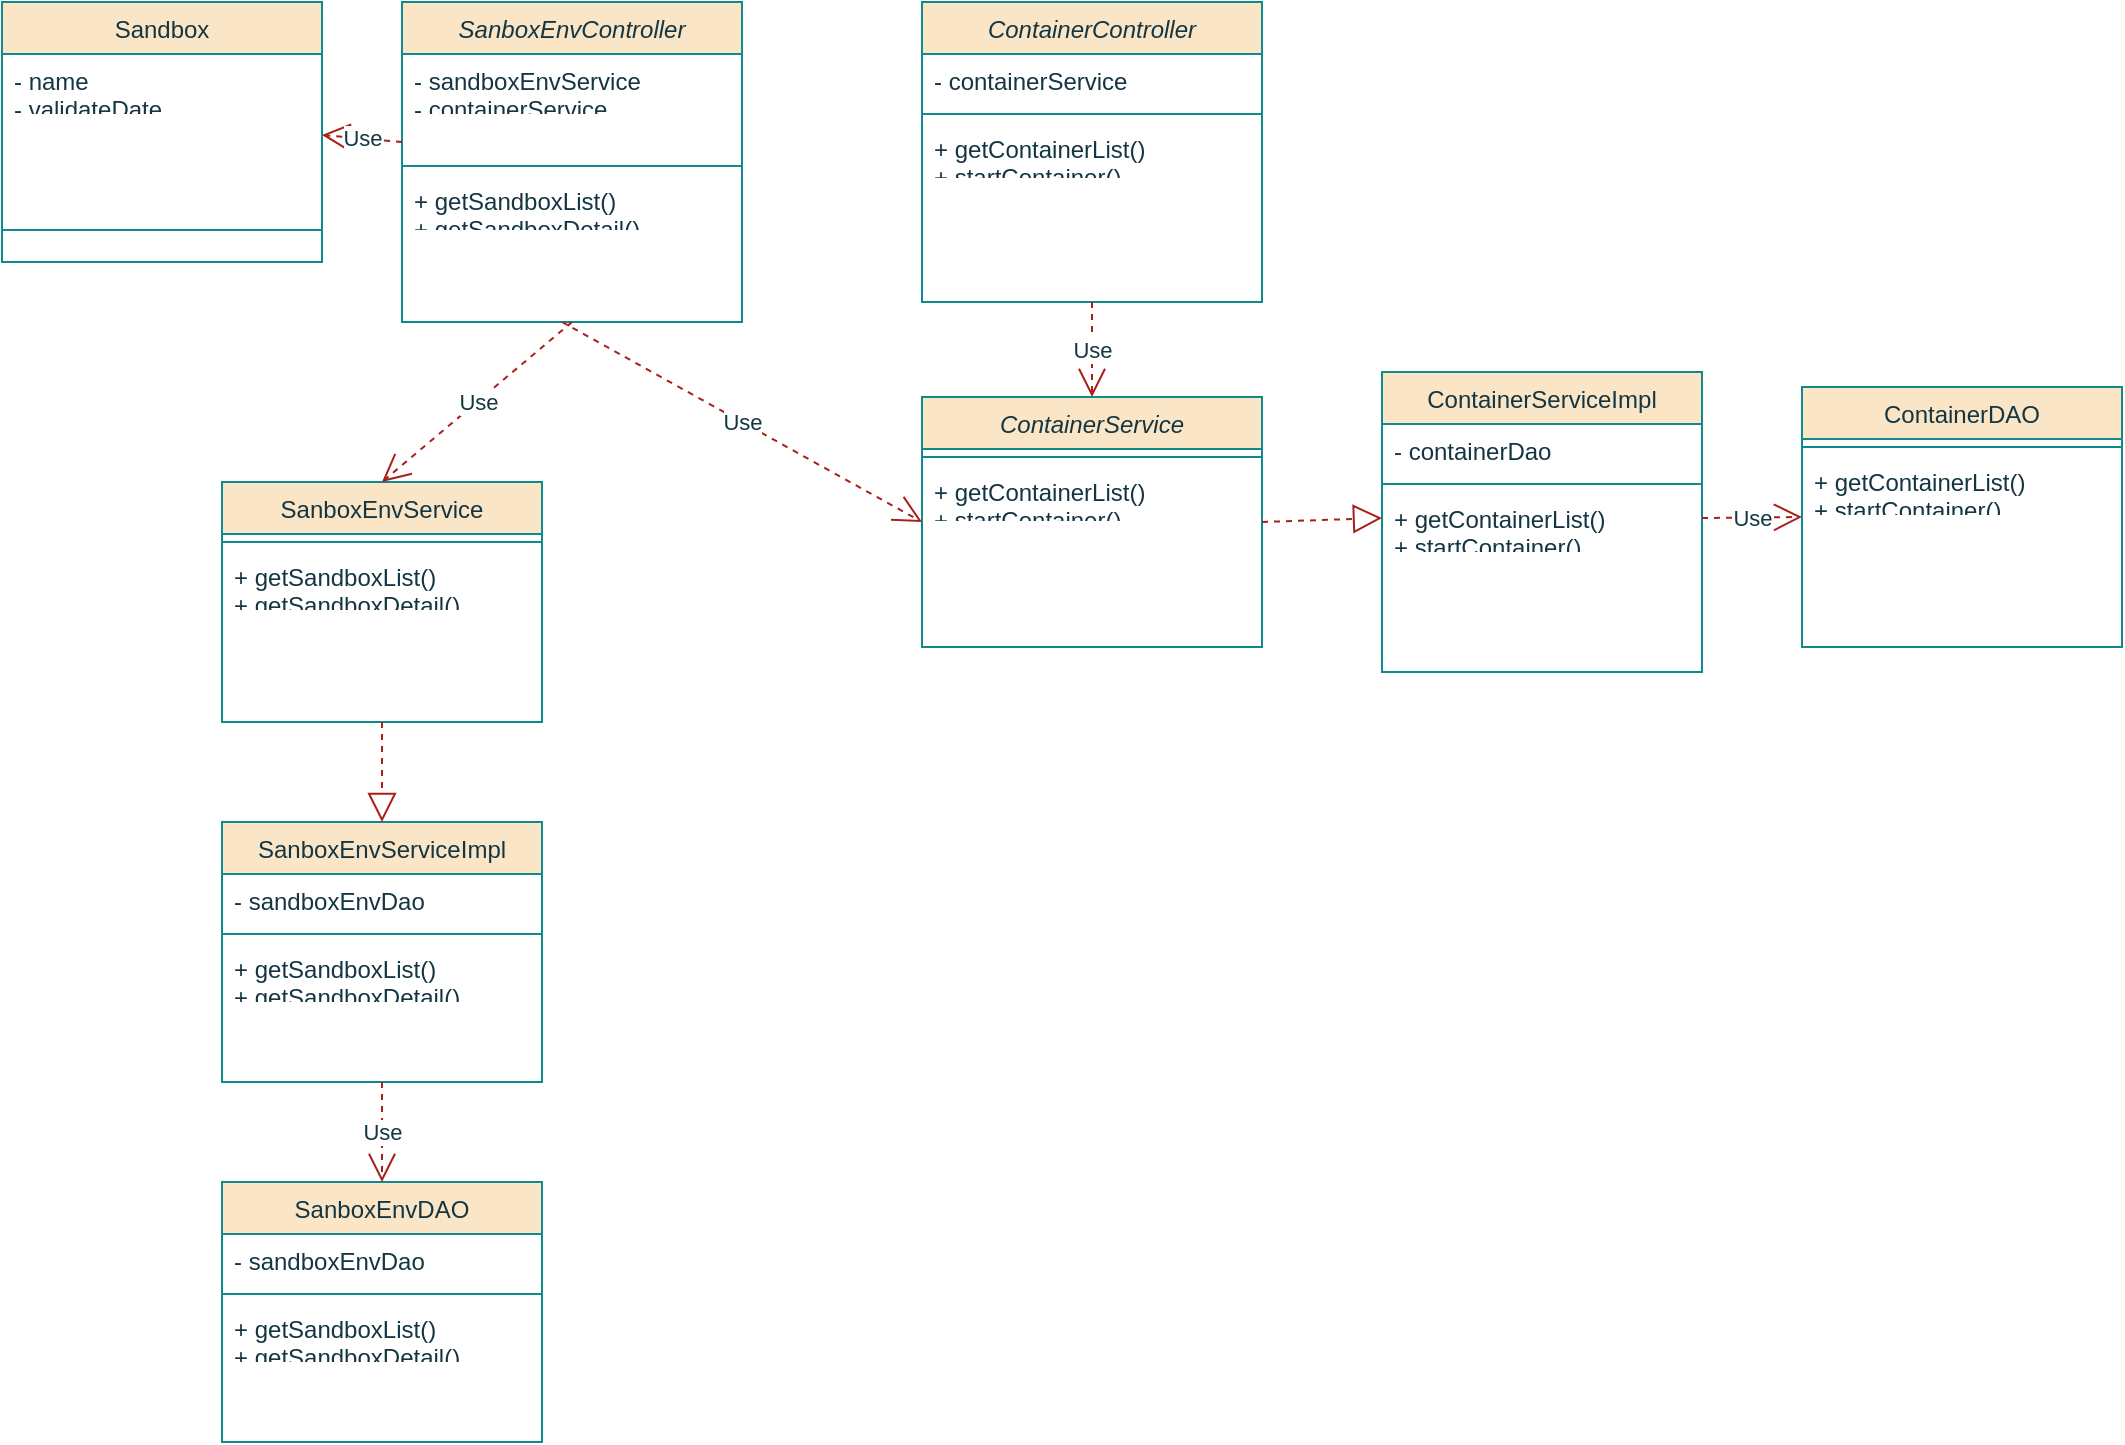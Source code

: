 <mxfile version="23.1.4" type="github">
  <diagram id="C5RBs43oDa-KdzZeNtuy" name="Page-1">
    <mxGraphModel dx="1050" dy="653" grid="1" gridSize="10" guides="1" tooltips="1" connect="1" arrows="1" fold="1" page="1" pageScale="1" pageWidth="827" pageHeight="1169" math="0" shadow="0">
      <root>
        <mxCell id="WIyWlLk6GJQsqaUBKTNV-0" />
        <mxCell id="WIyWlLk6GJQsqaUBKTNV-1" parent="WIyWlLk6GJQsqaUBKTNV-0" />
        <mxCell id="zkfFHV4jXpPFQw0GAbJ--0" value="SanboxEnvController" style="swimlane;fontStyle=2;align=center;verticalAlign=top;childLayout=stackLayout;horizontal=1;startSize=26;horizontalStack=0;resizeParent=1;resizeLast=0;collapsible=1;marginBottom=0;rounded=0;shadow=0;strokeWidth=1;labelBackgroundColor=none;fillColor=#FAE5C7;strokeColor=#0F8B8D;fontColor=#143642;" parent="WIyWlLk6GJQsqaUBKTNV-1" vertex="1">
          <mxGeometry x="210" y="130" width="170" height="160" as="geometry">
            <mxRectangle x="220" y="120" width="160" height="26" as="alternateBounds" />
          </mxGeometry>
        </mxCell>
        <mxCell id="zkfFHV4jXpPFQw0GAbJ--1" value="- sandboxEnvService&#xa;- containerService&#xa;- serverService&#xa;" style="text;align=left;verticalAlign=top;spacingLeft=4;spacingRight=4;overflow=hidden;rotatable=0;points=[[0,0.5],[1,0.5]];portConstraint=eastwest;labelBackgroundColor=none;fontColor=#143642;" parent="zkfFHV4jXpPFQw0GAbJ--0" vertex="1">
          <mxGeometry y="26" width="170" height="26" as="geometry" />
        </mxCell>
        <mxCell id="3oAb_G2qyhy7AiMUi2Dx-17" value="&#xa;&#xa;" style="text;align=left;verticalAlign=top;spacingLeft=4;spacingRight=4;overflow=hidden;rotatable=0;points=[[0,0.5],[1,0.5]];portConstraint=eastwest;labelBackgroundColor=none;fontColor=#143642;" vertex="1" parent="zkfFHV4jXpPFQw0GAbJ--0">
          <mxGeometry y="52" width="170" height="26" as="geometry" />
        </mxCell>
        <mxCell id="zkfFHV4jXpPFQw0GAbJ--4" value="" style="line;html=1;strokeWidth=1;align=left;verticalAlign=middle;spacingTop=-1;spacingLeft=3;spacingRight=3;rotatable=0;labelPosition=right;points=[];portConstraint=eastwest;labelBackgroundColor=none;fillColor=#FAE5C7;strokeColor=#0F8B8D;fontColor=#143642;" parent="zkfFHV4jXpPFQw0GAbJ--0" vertex="1">
          <mxGeometry y="78" width="170" height="8" as="geometry" />
        </mxCell>
        <mxCell id="3oAb_G2qyhy7AiMUi2Dx-15" value="+ getSandboxList()&#xa;+ getSandboxDetail()&#xa;+ createSandboxEnv()&#xa;+ releaseSandboxEnvBatch()" style="text;align=left;verticalAlign=top;spacingLeft=4;spacingRight=4;overflow=hidden;rotatable=0;points=[[0,0.5],[1,0.5]];portConstraint=eastwest;labelBackgroundColor=none;fontColor=#143642;" vertex="1" parent="zkfFHV4jXpPFQw0GAbJ--0">
          <mxGeometry y="86" width="170" height="24" as="geometry" />
        </mxCell>
        <mxCell id="zkfFHV4jXpPFQw0GAbJ--6" value="SanboxEnvService" style="swimlane;fontStyle=0;align=center;verticalAlign=top;childLayout=stackLayout;horizontal=1;startSize=26;horizontalStack=0;resizeParent=1;resizeLast=0;collapsible=1;marginBottom=0;rounded=0;shadow=0;strokeWidth=1;labelBackgroundColor=none;fillColor=#FAE5C7;strokeColor=#0F8B8D;fontColor=#143642;" parent="WIyWlLk6GJQsqaUBKTNV-1" vertex="1">
          <mxGeometry x="120" y="370" width="160" height="120" as="geometry">
            <mxRectangle x="130" y="380" width="160" height="26" as="alternateBounds" />
          </mxGeometry>
        </mxCell>
        <mxCell id="zkfFHV4jXpPFQw0GAbJ--9" value="" style="line;html=1;strokeWidth=1;align=left;verticalAlign=middle;spacingTop=-1;spacingLeft=3;spacingRight=3;rotatable=0;labelPosition=right;points=[];portConstraint=eastwest;labelBackgroundColor=none;fillColor=#FAE5C7;strokeColor=#0F8B8D;fontColor=#143642;" parent="zkfFHV4jXpPFQw0GAbJ--6" vertex="1">
          <mxGeometry y="26" width="160" height="8" as="geometry" />
        </mxCell>
        <mxCell id="zkfFHV4jXpPFQw0GAbJ--11" value="+ getSandboxList()&#xa;+ getSandboxDetail()&#xa;+ createSandboxEnv()&#xa;+ releaseSandboxEnvBatch()" style="text;align=left;verticalAlign=top;spacingLeft=4;spacingRight=4;overflow=hidden;rotatable=0;points=[[0,0.5],[1,0.5]];portConstraint=eastwest;labelBackgroundColor=none;fontColor=#143642;" parent="zkfFHV4jXpPFQw0GAbJ--6" vertex="1">
          <mxGeometry y="34" width="160" height="26" as="geometry" />
        </mxCell>
        <mxCell id="zkfFHV4jXpPFQw0GAbJ--13" value="SanboxEnvServiceImpl" style="swimlane;fontStyle=0;align=center;verticalAlign=top;childLayout=stackLayout;horizontal=1;startSize=26;horizontalStack=0;resizeParent=1;resizeLast=0;collapsible=1;marginBottom=0;rounded=0;shadow=0;strokeWidth=1;labelBackgroundColor=none;fillColor=#FAE5C7;strokeColor=#0F8B8D;fontColor=#143642;" parent="WIyWlLk6GJQsqaUBKTNV-1" vertex="1">
          <mxGeometry x="120" y="540" width="160" height="130" as="geometry">
            <mxRectangle x="340" y="380" width="170" height="26" as="alternateBounds" />
          </mxGeometry>
        </mxCell>
        <mxCell id="zkfFHV4jXpPFQw0GAbJ--14" value="- sandboxEnvDao" style="text;align=left;verticalAlign=top;spacingLeft=4;spacingRight=4;overflow=hidden;rotatable=0;points=[[0,0.5],[1,0.5]];portConstraint=eastwest;labelBackgroundColor=none;fontColor=#143642;" parent="zkfFHV4jXpPFQw0GAbJ--13" vertex="1">
          <mxGeometry y="26" width="160" height="26" as="geometry" />
        </mxCell>
        <mxCell id="zkfFHV4jXpPFQw0GAbJ--15" value="" style="line;html=1;strokeWidth=1;align=left;verticalAlign=middle;spacingTop=-1;spacingLeft=3;spacingRight=3;rotatable=0;labelPosition=right;points=[];portConstraint=eastwest;labelBackgroundColor=none;fillColor=#FAE5C7;strokeColor=#0F8B8D;fontColor=#143642;" parent="zkfFHV4jXpPFQw0GAbJ--13" vertex="1">
          <mxGeometry y="52" width="160" height="8" as="geometry" />
        </mxCell>
        <mxCell id="3oAb_G2qyhy7AiMUi2Dx-1" value="+ getSandboxList()&#xa;+ getSandboxDetail()&#xa;+ createSandboxEnv()&#xa;+ releaseSandboxEnvBatch()" style="text;align=left;verticalAlign=top;spacingLeft=4;spacingRight=4;overflow=hidden;rotatable=0;points=[[0,0.5],[1,0.5]];portConstraint=eastwest;labelBackgroundColor=none;fontColor=#143642;" vertex="1" parent="zkfFHV4jXpPFQw0GAbJ--13">
          <mxGeometry y="60" width="160" height="26" as="geometry" />
        </mxCell>
        <mxCell id="zkfFHV4jXpPFQw0GAbJ--17" value="Sandbox" style="swimlane;fontStyle=0;align=center;verticalAlign=top;childLayout=stackLayout;horizontal=1;startSize=26;horizontalStack=0;resizeParent=1;resizeLast=0;collapsible=1;marginBottom=0;rounded=0;shadow=0;strokeWidth=1;labelBackgroundColor=none;fillColor=#FAE5C7;strokeColor=#0F8B8D;fontColor=#143642;" parent="WIyWlLk6GJQsqaUBKTNV-1" vertex="1">
          <mxGeometry x="10" y="130" width="160" height="130" as="geometry">
            <mxRectangle x="508" y="120" width="160" height="26" as="alternateBounds" />
          </mxGeometry>
        </mxCell>
        <mxCell id="zkfFHV4jXpPFQw0GAbJ--18" value="- name&#xa;- validateDate&#xa;- owner&#xa;- network&#xa;- createDate&#xa; " style="text;align=left;verticalAlign=top;spacingLeft=4;spacingRight=4;overflow=hidden;rotatable=0;points=[[0,0.5],[1,0.5]];portConstraint=eastwest;labelBackgroundColor=none;fontColor=#143642;" parent="zkfFHV4jXpPFQw0GAbJ--17" vertex="1">
          <mxGeometry y="26" width="160" height="26" as="geometry" />
        </mxCell>
        <mxCell id="3oAb_G2qyhy7AiMUi2Dx-5" value="&amp;nbsp;&lt;br&gt;" style="text;whiteSpace=wrap;html=1;fontColor=#143642;" vertex="1" parent="zkfFHV4jXpPFQw0GAbJ--17">
          <mxGeometry y="52" width="160" height="58" as="geometry" />
        </mxCell>
        <mxCell id="3oAb_G2qyhy7AiMUi2Dx-4" value="" style="line;strokeWidth=1;fillColor=none;align=left;verticalAlign=middle;spacingTop=-1;spacingLeft=3;spacingRight=3;rotatable=0;labelPosition=right;points=[];portConstraint=eastwest;strokeColor=inherit;fontColor=#143642;" vertex="1" parent="zkfFHV4jXpPFQw0GAbJ--17">
          <mxGeometry y="110" width="160" height="8" as="geometry" />
        </mxCell>
        <mxCell id="3oAb_G2qyhy7AiMUi2Dx-2" value="Use" style="endArrow=open;endSize=12;dashed=1;html=1;rounded=0;strokeColor=#A8201A;fontColor=#143642;fillColor=#FAE5C7;exitX=0.5;exitY=1;exitDx=0;exitDy=0;entryX=0.5;entryY=0;entryDx=0;entryDy=0;" edge="1" parent="WIyWlLk6GJQsqaUBKTNV-1" source="zkfFHV4jXpPFQw0GAbJ--0" target="zkfFHV4jXpPFQw0GAbJ--6">
          <mxGeometry width="160" relative="1" as="geometry">
            <mxPoint x="390" y="390" as="sourcePoint" />
            <mxPoint x="550" y="390" as="targetPoint" />
          </mxGeometry>
        </mxCell>
        <mxCell id="3oAb_G2qyhy7AiMUi2Dx-3" value="" style="endArrow=block;dashed=1;endFill=0;endSize=12;html=1;rounded=0;strokeColor=#A8201A;fontColor=#143642;fillColor=#FAE5C7;exitX=0.5;exitY=1;exitDx=0;exitDy=0;entryX=0.5;entryY=0;entryDx=0;entryDy=0;" edge="1" parent="WIyWlLk6GJQsqaUBKTNV-1" source="zkfFHV4jXpPFQw0GAbJ--6" target="zkfFHV4jXpPFQw0GAbJ--13">
          <mxGeometry width="160" relative="1" as="geometry">
            <mxPoint x="390" y="390" as="sourcePoint" />
            <mxPoint x="290" y="390" as="targetPoint" />
          </mxGeometry>
        </mxCell>
        <mxCell id="3oAb_G2qyhy7AiMUi2Dx-6" value="Use" style="endArrow=open;endSize=12;dashed=1;html=1;rounded=0;strokeColor=#A8201A;fontColor=#143642;fillColor=#FAE5C7;exitX=0;exitY=0.5;exitDx=0;exitDy=0;entryX=1;entryY=0.25;entryDx=0;entryDy=0;" edge="1" parent="WIyWlLk6GJQsqaUBKTNV-1" target="3oAb_G2qyhy7AiMUi2Dx-5">
          <mxGeometry width="160" relative="1" as="geometry">
            <mxPoint x="210" y="200" as="sourcePoint" />
            <mxPoint x="550" y="390" as="targetPoint" />
          </mxGeometry>
        </mxCell>
        <mxCell id="3oAb_G2qyhy7AiMUi2Dx-8" value="SanboxEnvDAO" style="swimlane;fontStyle=0;align=center;verticalAlign=top;childLayout=stackLayout;horizontal=1;startSize=26;horizontalStack=0;resizeParent=1;resizeLast=0;collapsible=1;marginBottom=0;rounded=0;shadow=0;strokeWidth=1;labelBackgroundColor=none;fillColor=#FAE5C7;strokeColor=#0F8B8D;fontColor=#143642;" vertex="1" parent="WIyWlLk6GJQsqaUBKTNV-1">
          <mxGeometry x="120" y="720" width="160" height="130" as="geometry">
            <mxRectangle x="340" y="380" width="170" height="26" as="alternateBounds" />
          </mxGeometry>
        </mxCell>
        <mxCell id="3oAb_G2qyhy7AiMUi2Dx-9" value="- sandboxEnvDao" style="text;align=left;verticalAlign=top;spacingLeft=4;spacingRight=4;overflow=hidden;rotatable=0;points=[[0,0.5],[1,0.5]];portConstraint=eastwest;labelBackgroundColor=none;fontColor=#143642;" vertex="1" parent="3oAb_G2qyhy7AiMUi2Dx-8">
          <mxGeometry y="26" width="160" height="26" as="geometry" />
        </mxCell>
        <mxCell id="3oAb_G2qyhy7AiMUi2Dx-10" value="" style="line;html=1;strokeWidth=1;align=left;verticalAlign=middle;spacingTop=-1;spacingLeft=3;spacingRight=3;rotatable=0;labelPosition=right;points=[];portConstraint=eastwest;labelBackgroundColor=none;fillColor=#FAE5C7;strokeColor=#0F8B8D;fontColor=#143642;" vertex="1" parent="3oAb_G2qyhy7AiMUi2Dx-8">
          <mxGeometry y="52" width="160" height="8" as="geometry" />
        </mxCell>
        <mxCell id="3oAb_G2qyhy7AiMUi2Dx-11" value="+ getSandboxList()&#xa;+ getSandboxDetail()&#xa;+ createSandboxEnv()&#xa;+ releaseSandboxEnvBatch()" style="text;align=left;verticalAlign=top;spacingLeft=4;spacingRight=4;overflow=hidden;rotatable=0;points=[[0,0.5],[1,0.5]];portConstraint=eastwest;labelBackgroundColor=none;fontColor=#143642;" vertex="1" parent="3oAb_G2qyhy7AiMUi2Dx-8">
          <mxGeometry y="60" width="160" height="26" as="geometry" />
        </mxCell>
        <mxCell id="3oAb_G2qyhy7AiMUi2Dx-12" value="Use" style="endArrow=open;endSize=12;dashed=1;html=1;rounded=0;strokeColor=#A8201A;fontColor=#143642;fillColor=#FAE5C7;exitX=0.5;exitY=1;exitDx=0;exitDy=0;entryX=0.5;entryY=0;entryDx=0;entryDy=0;" edge="1" parent="WIyWlLk6GJQsqaUBKTNV-1" source="zkfFHV4jXpPFQw0GAbJ--13" target="3oAb_G2qyhy7AiMUi2Dx-8">
          <mxGeometry width="160" relative="1" as="geometry">
            <mxPoint x="390" y="390" as="sourcePoint" />
            <mxPoint x="130" y="790" as="targetPoint" />
          </mxGeometry>
        </mxCell>
        <mxCell id="3oAb_G2qyhy7AiMUi2Dx-18" value="ContainerController" style="swimlane;fontStyle=2;align=center;verticalAlign=top;childLayout=stackLayout;horizontal=1;startSize=26;horizontalStack=0;resizeParent=1;resizeLast=0;collapsible=1;marginBottom=0;rounded=0;shadow=0;strokeWidth=1;labelBackgroundColor=none;fillColor=#FAE5C7;strokeColor=#0F8B8D;fontColor=#143642;" vertex="1" parent="WIyWlLk6GJQsqaUBKTNV-1">
          <mxGeometry x="470" y="130" width="170" height="150" as="geometry">
            <mxRectangle x="220" y="120" width="160" height="26" as="alternateBounds" />
          </mxGeometry>
        </mxCell>
        <mxCell id="3oAb_G2qyhy7AiMUi2Dx-19" value="- containerService" style="text;align=left;verticalAlign=top;spacingLeft=4;spacingRight=4;overflow=hidden;rotatable=0;points=[[0,0.5],[1,0.5]];portConstraint=eastwest;labelBackgroundColor=none;fontColor=#143642;" vertex="1" parent="3oAb_G2qyhy7AiMUi2Dx-18">
          <mxGeometry y="26" width="170" height="26" as="geometry" />
        </mxCell>
        <mxCell id="3oAb_G2qyhy7AiMUi2Dx-21" value="" style="line;html=1;strokeWidth=1;align=left;verticalAlign=middle;spacingTop=-1;spacingLeft=3;spacingRight=3;rotatable=0;labelPosition=right;points=[];portConstraint=eastwest;labelBackgroundColor=none;fillColor=#FAE5C7;strokeColor=#0F8B8D;fontColor=#143642;" vertex="1" parent="3oAb_G2qyhy7AiMUi2Dx-18">
          <mxGeometry y="52" width="170" height="8" as="geometry" />
        </mxCell>
        <mxCell id="3oAb_G2qyhy7AiMUi2Dx-22" value="+ getContainerList()&#xa;+ startContainer()&#xa;+ stopContainer()&#xa;+ backupContainer()&#xa;+ recoverContainer()" style="text;align=left;verticalAlign=top;spacingLeft=4;spacingRight=4;overflow=hidden;rotatable=0;points=[[0,0.5],[1,0.5]];portConstraint=eastwest;labelBackgroundColor=none;fontColor=#143642;" vertex="1" parent="3oAb_G2qyhy7AiMUi2Dx-18">
          <mxGeometry y="60" width="170" height="24" as="geometry" />
        </mxCell>
        <mxCell id="3oAb_G2qyhy7AiMUi2Dx-23" value="ContainerService" style="swimlane;fontStyle=2;align=center;verticalAlign=top;childLayout=stackLayout;horizontal=1;startSize=26;horizontalStack=0;resizeParent=1;resizeLast=0;collapsible=1;marginBottom=0;rounded=0;shadow=0;strokeWidth=1;labelBackgroundColor=none;fillColor=#FAE5C7;strokeColor=#0F8B8D;fontColor=#143642;" vertex="1" parent="WIyWlLk6GJQsqaUBKTNV-1">
          <mxGeometry x="470" y="327.5" width="170" height="125" as="geometry">
            <mxRectangle x="220" y="120" width="160" height="26" as="alternateBounds" />
          </mxGeometry>
        </mxCell>
        <mxCell id="3oAb_G2qyhy7AiMUi2Dx-26" value="" style="line;html=1;strokeWidth=1;align=left;verticalAlign=middle;spacingTop=-1;spacingLeft=3;spacingRight=3;rotatable=0;labelPosition=right;points=[];portConstraint=eastwest;labelBackgroundColor=none;fillColor=#FAE5C7;strokeColor=#0F8B8D;fontColor=#143642;" vertex="1" parent="3oAb_G2qyhy7AiMUi2Dx-23">
          <mxGeometry y="26" width="170" height="8" as="geometry" />
        </mxCell>
        <mxCell id="3oAb_G2qyhy7AiMUi2Dx-27" value="+ getContainerList()&#xa;+ startContainer()&#xa;+ stopContainer()&#xa;+ backupContainer()&#xa;+ recoverContainer()" style="text;align=left;verticalAlign=top;spacingLeft=4;spacingRight=4;overflow=hidden;rotatable=0;points=[[0,0.5],[1,0.5]];portConstraint=eastwest;labelBackgroundColor=none;fontColor=#143642;" vertex="1" parent="3oAb_G2qyhy7AiMUi2Dx-23">
          <mxGeometry y="34" width="170" height="24" as="geometry" />
        </mxCell>
        <mxCell id="3oAb_G2qyhy7AiMUi2Dx-28" value="ContainerServiceImpl" style="swimlane;fontStyle=0;align=center;verticalAlign=top;childLayout=stackLayout;horizontal=1;startSize=26;horizontalStack=0;resizeParent=1;resizeLast=0;collapsible=1;marginBottom=0;rounded=0;shadow=0;strokeWidth=1;labelBackgroundColor=none;fillColor=#FAE5C7;strokeColor=#0F8B8D;fontColor=#143642;" vertex="1" parent="WIyWlLk6GJQsqaUBKTNV-1">
          <mxGeometry x="700" y="315" width="160" height="150" as="geometry">
            <mxRectangle x="340" y="380" width="170" height="26" as="alternateBounds" />
          </mxGeometry>
        </mxCell>
        <mxCell id="3oAb_G2qyhy7AiMUi2Dx-29" value="- containerDao" style="text;align=left;verticalAlign=top;spacingLeft=4;spacingRight=4;overflow=hidden;rotatable=0;points=[[0,0.5],[1,0.5]];portConstraint=eastwest;labelBackgroundColor=none;fontColor=#143642;" vertex="1" parent="3oAb_G2qyhy7AiMUi2Dx-28">
          <mxGeometry y="26" width="160" height="26" as="geometry" />
        </mxCell>
        <mxCell id="3oAb_G2qyhy7AiMUi2Dx-30" value="" style="line;html=1;strokeWidth=1;align=left;verticalAlign=middle;spacingTop=-1;spacingLeft=3;spacingRight=3;rotatable=0;labelPosition=right;points=[];portConstraint=eastwest;labelBackgroundColor=none;fillColor=#FAE5C7;strokeColor=#0F8B8D;fontColor=#143642;" vertex="1" parent="3oAb_G2qyhy7AiMUi2Dx-28">
          <mxGeometry y="52" width="160" height="8" as="geometry" />
        </mxCell>
        <mxCell id="3oAb_G2qyhy7AiMUi2Dx-31" value="+ getContainerList()&#xa;+ startContainer()&#xa;+ stopContainer()&#xa;+ backupContainer()&#xa;+ recoverContainer()" style="text;align=left;verticalAlign=top;spacingLeft=4;spacingRight=4;overflow=hidden;rotatable=0;points=[[0,0.5],[1,0.5]];portConstraint=eastwest;labelBackgroundColor=none;fontColor=#143642;" vertex="1" parent="3oAb_G2qyhy7AiMUi2Dx-28">
          <mxGeometry y="60" width="160" height="26" as="geometry" />
        </mxCell>
        <mxCell id="3oAb_G2qyhy7AiMUi2Dx-32" value="ContainerDAO" style="swimlane;fontStyle=0;align=center;verticalAlign=top;childLayout=stackLayout;horizontal=1;startSize=26;horizontalStack=0;resizeParent=1;resizeLast=0;collapsible=1;marginBottom=0;rounded=0;shadow=0;strokeWidth=1;labelBackgroundColor=none;fillColor=#FAE5C7;strokeColor=#0F8B8D;fontColor=#143642;" vertex="1" parent="WIyWlLk6GJQsqaUBKTNV-1">
          <mxGeometry x="910" y="322.5" width="160" height="130" as="geometry">
            <mxRectangle x="340" y="380" width="170" height="26" as="alternateBounds" />
          </mxGeometry>
        </mxCell>
        <mxCell id="3oAb_G2qyhy7AiMUi2Dx-34" value="" style="line;html=1;strokeWidth=1;align=left;verticalAlign=middle;spacingTop=-1;spacingLeft=3;spacingRight=3;rotatable=0;labelPosition=right;points=[];portConstraint=eastwest;labelBackgroundColor=none;fillColor=#FAE5C7;strokeColor=#0F8B8D;fontColor=#143642;" vertex="1" parent="3oAb_G2qyhy7AiMUi2Dx-32">
          <mxGeometry y="26" width="160" height="8" as="geometry" />
        </mxCell>
        <mxCell id="3oAb_G2qyhy7AiMUi2Dx-35" value="+ getContainerList()&#xa;+ startContainer()&#xa;+ stopContainer()&#xa;+ backupContainer()&#xa;+ recoverContainer()" style="text;align=left;verticalAlign=top;spacingLeft=4;spacingRight=4;overflow=hidden;rotatable=0;points=[[0,0.5],[1,0.5]];portConstraint=eastwest;labelBackgroundColor=none;fontColor=#143642;" vertex="1" parent="3oAb_G2qyhy7AiMUi2Dx-32">
          <mxGeometry y="34" width="160" height="26" as="geometry" />
        </mxCell>
        <mxCell id="3oAb_G2qyhy7AiMUi2Dx-36" value="Use" style="endArrow=open;endSize=12;dashed=1;html=1;rounded=0;strokeColor=#A8201A;fontColor=#143642;fillColor=#FAE5C7;entryX=0;entryY=0.5;entryDx=0;entryDy=0;" edge="1" parent="WIyWlLk6GJQsqaUBKTNV-1" target="3oAb_G2qyhy7AiMUi2Dx-23">
          <mxGeometry width="160" relative="1" as="geometry">
            <mxPoint x="290" y="290" as="sourcePoint" />
            <mxPoint x="440" y="430" as="targetPoint" />
          </mxGeometry>
        </mxCell>
        <mxCell id="3oAb_G2qyhy7AiMUi2Dx-37" value="Use" style="endArrow=open;endSize=12;dashed=1;html=1;rounded=0;strokeColor=#A8201A;fontColor=#143642;fillColor=#FAE5C7;entryX=0.5;entryY=0;entryDx=0;entryDy=0;exitX=0.5;exitY=1;exitDx=0;exitDy=0;" edge="1" parent="WIyWlLk6GJQsqaUBKTNV-1" source="3oAb_G2qyhy7AiMUi2Dx-18" target="3oAb_G2qyhy7AiMUi2Dx-23">
          <mxGeometry width="160" relative="1" as="geometry">
            <mxPoint x="530" y="300" as="sourcePoint" />
            <mxPoint x="590" y="460" as="targetPoint" />
          </mxGeometry>
        </mxCell>
        <mxCell id="3oAb_G2qyhy7AiMUi2Dx-38" value="" style="endArrow=block;dashed=1;endFill=0;endSize=12;html=1;rounded=0;strokeColor=#A8201A;fontColor=#143642;fillColor=#FAE5C7;exitX=1;exitY=0.5;exitDx=0;exitDy=0;entryX=0;entryY=0.5;entryDx=0;entryDy=0;" edge="1" parent="WIyWlLk6GJQsqaUBKTNV-1" source="3oAb_G2qyhy7AiMUi2Dx-23" target="3oAb_G2qyhy7AiMUi2Dx-31">
          <mxGeometry width="160" relative="1" as="geometry">
            <mxPoint x="430" y="460" as="sourcePoint" />
            <mxPoint x="590" y="460" as="targetPoint" />
          </mxGeometry>
        </mxCell>
        <mxCell id="3oAb_G2qyhy7AiMUi2Dx-39" value="Use" style="endArrow=open;endSize=12;dashed=1;html=1;rounded=0;strokeColor=#A8201A;fontColor=#143642;fillColor=#FAE5C7;exitX=1;exitY=0.5;exitDx=0;exitDy=0;entryX=0;entryY=0.5;entryDx=0;entryDy=0;" edge="1" parent="WIyWlLk6GJQsqaUBKTNV-1" source="3oAb_G2qyhy7AiMUi2Dx-31" target="3oAb_G2qyhy7AiMUi2Dx-32">
          <mxGeometry width="160" relative="1" as="geometry">
            <mxPoint x="430" y="460" as="sourcePoint" />
            <mxPoint x="590" y="460" as="targetPoint" />
          </mxGeometry>
        </mxCell>
      </root>
    </mxGraphModel>
  </diagram>
</mxfile>

